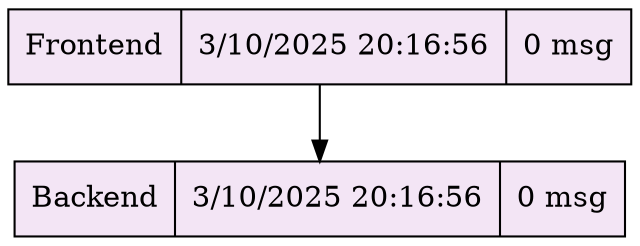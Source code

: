 digraph BST_Comunidades { node [shape=record, fillcolor="#F3E5F5", style=filled];
  "Frontend" [label="Frontend | 3/10/2025 20:16:56 | 0 msg"];
  "Frontend" -> "Backend";
  "Backend" [label="Backend | 3/10/2025 20:16:56 | 0 msg"];
}
